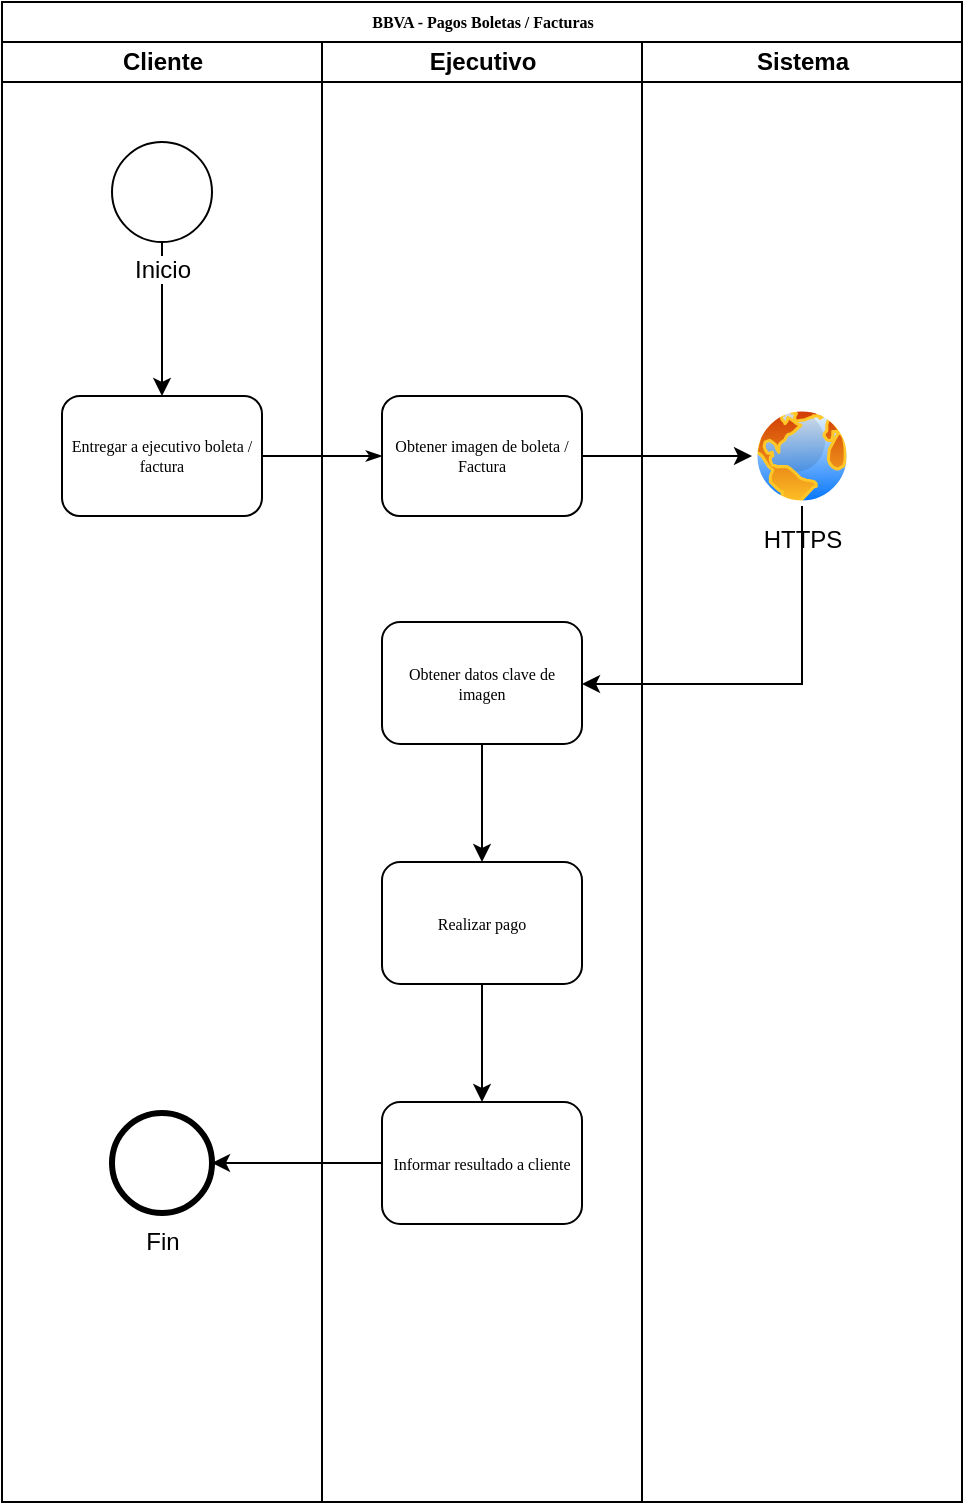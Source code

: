 <mxfile pages="1" version="11.2.4" type="github"><diagram name="Funcional" id="74e2e168-ea6b-b213-b513-2b3c1d86103e"><mxGraphModel dx="887" dy="485" grid="1" gridSize="10" guides="1" tooltips="1" connect="1" arrows="1" fold="1" page="1" pageScale="1" pageWidth="1100" pageHeight="850" background="#ffffff" math="0" shadow="0"><root><mxCell id="0"/><mxCell id="1" parent="0"/><mxCell id="77e6c97f196da883-1" value="BBVA - Pagos Boletas / Facturas" style="swimlane;html=1;childLayout=stackLayout;startSize=20;rounded=0;shadow=0;labelBackgroundColor=none;strokeColor=#000000;strokeWidth=1;fillColor=#ffffff;fontFamily=Verdana;fontSize=8;fontColor=#000000;align=center;" parent="1" vertex="1"><mxGeometry x="70" y="40" width="480" height="750" as="geometry"/></mxCell><mxCell id="77e6c97f196da883-2" value="Cliente" style="swimlane;html=1;startSize=20;" parent="77e6c97f196da883-1" vertex="1"><mxGeometry y="20" width="160" height="730" as="geometry"/></mxCell><mxCell id="77e6c97f196da883-8" value="Entregar a ejecutivo boleta / factura" style="rounded=1;whiteSpace=wrap;html=1;shadow=0;labelBackgroundColor=none;strokeColor=#000000;strokeWidth=1;fillColor=#ffffff;fontFamily=Verdana;fontSize=8;fontColor=#000000;align=center;" parent="77e6c97f196da883-2" vertex="1"><mxGeometry x="30" y="177" width="100" height="60" as="geometry"/></mxCell><mxCell id="CdmaG02UPqnJOv9nEm6b-2" style="edgeStyle=orthogonalEdgeStyle;rounded=0;orthogonalLoop=1;jettySize=auto;html=1;exitX=0.5;exitY=1;exitDx=0;exitDy=0;" parent="77e6c97f196da883-2" source="CdmaG02UPqnJOv9nEm6b-1" target="77e6c97f196da883-8" edge="1"><mxGeometry relative="1" as="geometry"/></mxCell><mxCell id="CdmaG02UPqnJOv9nEm6b-1" value="Inicio" style="shape=mxgraph.bpmn.shape;html=1;verticalLabelPosition=bottom;labelBackgroundColor=#ffffff;verticalAlign=top;align=center;perimeter=ellipsePerimeter;outlineConnect=0;outline=standard;symbol=general;" parent="77e6c97f196da883-2" vertex="1"><mxGeometry x="55" y="50" width="50" height="50" as="geometry"/></mxCell><mxCell id="CdmaG02UPqnJOv9nEm6b-19" value="Fin" style="shape=mxgraph.bpmn.shape;html=1;verticalLabelPosition=bottom;labelBackgroundColor=#ffffff;verticalAlign=top;align=center;perimeter=ellipsePerimeter;outlineConnect=0;outline=end;symbol=general;" parent="77e6c97f196da883-2" vertex="1"><mxGeometry x="55" y="535.5" width="50" height="50" as="geometry"/></mxCell><mxCell id="77e6c97f196da883-26" style="edgeStyle=orthogonalEdgeStyle;rounded=1;html=1;labelBackgroundColor=none;startArrow=none;startFill=0;startSize=5;endArrow=classicThin;endFill=1;endSize=5;jettySize=auto;orthogonalLoop=1;strokeColor=#000000;strokeWidth=1;fontFamily=Verdana;fontSize=8;fontColor=#000000;" parent="77e6c97f196da883-1" source="77e6c97f196da883-8" target="77e6c97f196da883-11" edge="1"><mxGeometry relative="1" as="geometry"/></mxCell><mxCell id="77e6c97f196da883-3" value="Ejecutivo" style="swimlane;html=1;startSize=20;" parent="77e6c97f196da883-1" vertex="1"><mxGeometry x="160" y="20" width="160" height="730" as="geometry"/></mxCell><mxCell id="77e6c97f196da883-11" value="Obtener imagen de boleta / Factura" style="rounded=1;whiteSpace=wrap;html=1;shadow=0;labelBackgroundColor=none;strokeColor=#000000;strokeWidth=1;fillColor=#ffffff;fontFamily=Verdana;fontSize=8;fontColor=#000000;align=center;" parent="77e6c97f196da883-3" vertex="1"><mxGeometry x="30" y="177" width="100" height="60" as="geometry"/></mxCell><mxCell id="CdmaG02UPqnJOv9nEm6b-7" value="Obtener datos clave de imagen" style="rounded=1;whiteSpace=wrap;html=1;shadow=0;labelBackgroundColor=none;strokeColor=#000000;strokeWidth=1;fillColor=#ffffff;fontFamily=Verdana;fontSize=8;fontColor=#000000;align=center;" parent="77e6c97f196da883-3" vertex="1"><mxGeometry x="30" y="290" width="100" height="61" as="geometry"/></mxCell><mxCell id="CdmaG02UPqnJOv9nEm6b-3" value="Sistema" style="swimlane;html=1;startSize=20;" parent="77e6c97f196da883-1" vertex="1"><mxGeometry x="320" y="20" width="160" height="730" as="geometry"/></mxCell><mxCell id="CdmaG02UPqnJOv9nEm6b-5" value="HTTPS" style="aspect=fixed;perimeter=ellipsePerimeter;html=1;align=center;shadow=0;dashed=0;spacingTop=3;image;image=img/lib/active_directory/internet_globe.svg;" parent="CdmaG02UPqnJOv9nEm6b-3" vertex="1"><mxGeometry x="55" y="182" width="50" height="50" as="geometry"/></mxCell><mxCell id="CdmaG02UPqnJOv9nEm6b-6" style="edgeStyle=orthogonalEdgeStyle;rounded=0;orthogonalLoop=1;jettySize=auto;html=1;" parent="77e6c97f196da883-1" source="77e6c97f196da883-11" target="CdmaG02UPqnJOv9nEm6b-5" edge="1"><mxGeometry relative="1" as="geometry"/></mxCell><mxCell id="CdmaG02UPqnJOv9nEm6b-8" style="edgeStyle=orthogonalEdgeStyle;rounded=0;orthogonalLoop=1;jettySize=auto;html=1;" parent="77e6c97f196da883-1" source="CdmaG02UPqnJOv9nEm6b-5" target="CdmaG02UPqnJOv9nEm6b-7" edge="1"><mxGeometry relative="1" as="geometry"><Array as="points"><mxPoint x="400" y="341"/></Array></mxGeometry></mxCell><mxCell id="FiOxt-I0swuDvO4oQ5tX-2" style="edgeStyle=orthogonalEdgeStyle;rounded=0;orthogonalLoop=1;jettySize=auto;html=1;entryX=0.5;entryY=0;entryDx=0;entryDy=0;" edge="1" parent="1" source="CdmaG02UPqnJOv9nEm6b-10" target="FiOxt-I0swuDvO4oQ5tX-1"><mxGeometry relative="1" as="geometry"/></mxCell><mxCell id="CdmaG02UPqnJOv9nEm6b-10" value="Realizar pago" style="rounded=1;whiteSpace=wrap;html=1;shadow=0;labelBackgroundColor=none;strokeColor=#000000;strokeWidth=1;fillColor=#ffffff;fontFamily=Verdana;fontSize=8;fontColor=#000000;align=center;" parent="1" vertex="1"><mxGeometry x="260" y="470" width="100" height="61" as="geometry"/></mxCell><mxCell id="CdmaG02UPqnJOv9nEm6b-11" style="edgeStyle=orthogonalEdgeStyle;rounded=0;orthogonalLoop=1;jettySize=auto;html=1;entryX=0.5;entryY=0;entryDx=0;entryDy=0;" parent="1" source="CdmaG02UPqnJOv9nEm6b-7" target="CdmaG02UPqnJOv9nEm6b-10" edge="1"><mxGeometry relative="1" as="geometry"/></mxCell><mxCell id="FiOxt-I0swuDvO4oQ5tX-3" style="edgeStyle=orthogonalEdgeStyle;rounded=0;orthogonalLoop=1;jettySize=auto;html=1;entryX=1;entryY=0.5;entryDx=0;entryDy=0;" edge="1" parent="1" source="FiOxt-I0swuDvO4oQ5tX-1" target="CdmaG02UPqnJOv9nEm6b-19"><mxGeometry relative="1" as="geometry"/></mxCell><mxCell id="FiOxt-I0swuDvO4oQ5tX-1" value="Informar resultado a cliente" style="rounded=1;whiteSpace=wrap;html=1;shadow=0;labelBackgroundColor=none;strokeColor=#000000;strokeWidth=1;fillColor=#ffffff;fontFamily=Verdana;fontSize=8;fontColor=#000000;align=center;" vertex="1" parent="1"><mxGeometry x="260" y="590" width="100" height="61" as="geometry"/></mxCell></root></mxGraphModel></diagram></mxfile>